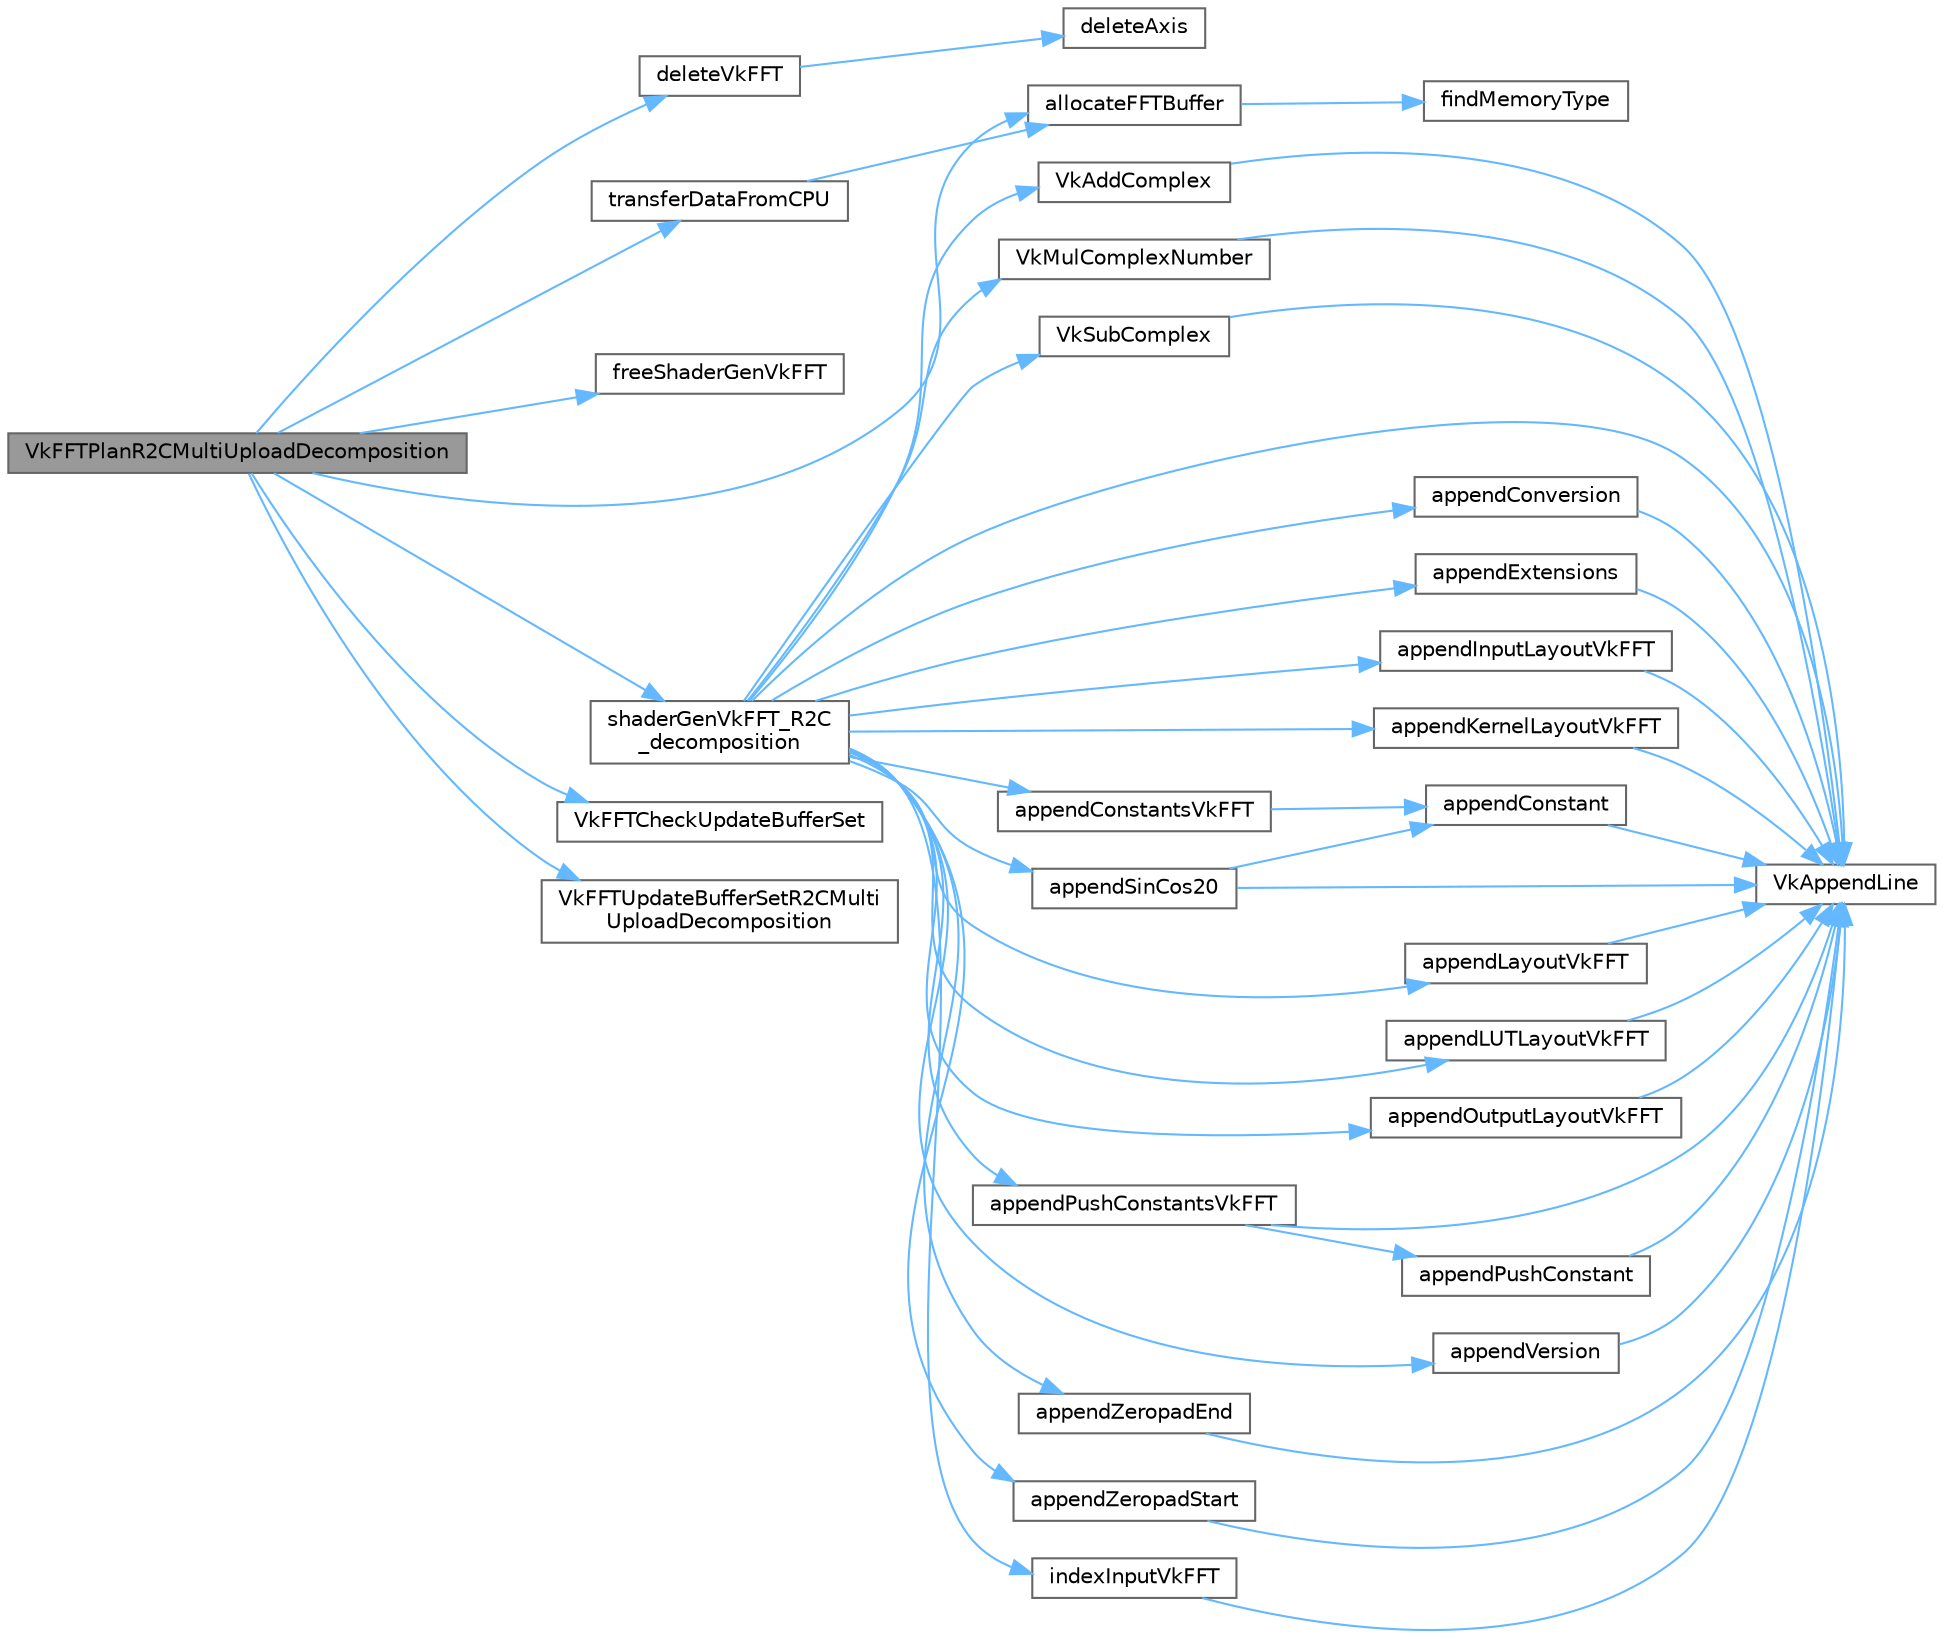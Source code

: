 digraph "VkFFTPlanR2CMultiUploadDecomposition"
{
 // LATEX_PDF_SIZE
  bgcolor="transparent";
  edge [fontname=Helvetica,fontsize=10,labelfontname=Helvetica,labelfontsize=10];
  node [fontname=Helvetica,fontsize=10,shape=box,height=0.2,width=0.4];
  rankdir="LR";
  Node1 [id="Node000001",label="VkFFTPlanR2CMultiUploadDecomposition",height=0.2,width=0.4,color="gray40", fillcolor="grey60", style="filled", fontcolor="black",tooltip=" "];
  Node1 -> Node2 [id="edge1_Node000001_Node000002",color="steelblue1",style="solid",tooltip=" "];
  Node2 [id="Node000002",label="allocateFFTBuffer",height=0.2,width=0.4,color="grey40", fillcolor="white", style="filled",URL="$_vk_f_f_t___base_8h.html#adfc2459cfceee93061a14b8b25d2e041",tooltip=" "];
  Node2 -> Node3 [id="edge2_Node000002_Node000003",color="steelblue1",style="solid",tooltip=" "];
  Node3 [id="Node000003",label="findMemoryType",height=0.2,width=0.4,color="grey40", fillcolor="white", style="filled",URL="$_vk_f_f_t___base_8h.html#a7868b0fbea24db69d484c157d2465c7f",tooltip=" "];
  Node1 -> Node4 [id="edge3_Node000001_Node000004",color="steelblue1",style="solid",tooltip=" "];
  Node4 [id="Node000004",label="deleteVkFFT",height=0.2,width=0.4,color="grey40", fillcolor="white", style="filled",URL="$_vk_f_f_t___base_8h.html#aa0259d94579ca01934193ce95df91e87",tooltip=" "];
  Node4 -> Node5 [id="edge4_Node000004_Node000005",color="steelblue1",style="solid",tooltip=" "];
  Node5 [id="Node000005",label="deleteAxis",height=0.2,width=0.4,color="grey40", fillcolor="white", style="filled",URL="$_vk_f_f_t___base_8h.html#a63b3dd51d0839bdc81b75c695c5d76d1",tooltip=" "];
  Node1 -> Node6 [id="edge5_Node000001_Node000006",color="steelblue1",style="solid",tooltip=" "];
  Node6 [id="Node000006",label="freeShaderGenVkFFT",height=0.2,width=0.4,color="grey40", fillcolor="white", style="filled",URL="$_vk_f_f_t___base_8h.html#a4daedcac3516d4a4717750bec0f2e961",tooltip=" "];
  Node1 -> Node7 [id="edge6_Node000001_Node000007",color="steelblue1",style="solid",tooltip=" "];
  Node7 [id="Node000007",label="shaderGenVkFFT_R2C\l_decomposition",height=0.2,width=0.4,color="grey40", fillcolor="white", style="filled",URL="$_vk_f_f_t___base_8h.html#a0b0857d7f897ade850af54c74ef73318",tooltip=" "];
  Node7 -> Node8 [id="edge7_Node000007_Node000008",color="steelblue1",style="solid",tooltip=" "];
  Node8 [id="Node000008",label="appendConstantsVkFFT",height=0.2,width=0.4,color="grey40", fillcolor="white", style="filled",URL="$_vk_f_f_t___base_8h.html#a50b19c2b7c3bf77584781a1245a5ccc7",tooltip=" "];
  Node8 -> Node9 [id="edge8_Node000008_Node000009",color="steelblue1",style="solid",tooltip=" "];
  Node9 [id="Node000009",label="appendConstant",height=0.2,width=0.4,color="grey40", fillcolor="white", style="filled",URL="$_vk_f_f_t___base_8h.html#addcbfc82c5dc68be3a4f5860f7d8b4c4",tooltip=" "];
  Node9 -> Node10 [id="edge9_Node000009_Node000010",color="steelblue1",style="solid",tooltip=" "];
  Node10 [id="Node000010",label="VkAppendLine",height=0.2,width=0.4,color="grey40", fillcolor="white", style="filled",URL="$_vk_f_f_t___base_8h.html#aee7cde1a228f1c1d7206e063b323f312",tooltip=" "];
  Node7 -> Node11 [id="edge10_Node000007_Node000011",color="steelblue1",style="solid",tooltip=" "];
  Node11 [id="Node000011",label="appendConversion",height=0.2,width=0.4,color="grey40", fillcolor="white", style="filled",URL="$_vk_f_f_t___base_8h.html#ab989a024c45e1742fc0798b1f3521bfa",tooltip=" "];
  Node11 -> Node10 [id="edge11_Node000011_Node000010",color="steelblue1",style="solid",tooltip=" "];
  Node7 -> Node12 [id="edge12_Node000007_Node000012",color="steelblue1",style="solid",tooltip=" "];
  Node12 [id="Node000012",label="appendExtensions",height=0.2,width=0.4,color="grey40", fillcolor="white", style="filled",URL="$_vk_f_f_t___base_8h.html#a36ad538897346457955640e3b686acf1",tooltip=" "];
  Node12 -> Node10 [id="edge13_Node000012_Node000010",color="steelblue1",style="solid",tooltip=" "];
  Node7 -> Node13 [id="edge14_Node000007_Node000013",color="steelblue1",style="solid",tooltip=" "];
  Node13 [id="Node000013",label="appendInputLayoutVkFFT",height=0.2,width=0.4,color="grey40", fillcolor="white", style="filled",URL="$_vk_f_f_t___base_8h.html#ab073f998d422fb0c093627f543c7ef7c",tooltip=" "];
  Node13 -> Node10 [id="edge15_Node000013_Node000010",color="steelblue1",style="solid",tooltip=" "];
  Node7 -> Node14 [id="edge16_Node000007_Node000014",color="steelblue1",style="solid",tooltip=" "];
  Node14 [id="Node000014",label="appendKernelLayoutVkFFT",height=0.2,width=0.4,color="grey40", fillcolor="white", style="filled",URL="$_vk_f_f_t___base_8h.html#a2103635f6679f289f0952aebf694a626",tooltip=" "];
  Node14 -> Node10 [id="edge17_Node000014_Node000010",color="steelblue1",style="solid",tooltip=" "];
  Node7 -> Node15 [id="edge18_Node000007_Node000015",color="steelblue1",style="solid",tooltip=" "];
  Node15 [id="Node000015",label="appendLayoutVkFFT",height=0.2,width=0.4,color="grey40", fillcolor="white", style="filled",URL="$_vk_f_f_t___base_8h.html#a194be9f03f332f68641204fd59193ae9",tooltip=" "];
  Node15 -> Node10 [id="edge19_Node000015_Node000010",color="steelblue1",style="solid",tooltip=" "];
  Node7 -> Node16 [id="edge20_Node000007_Node000016",color="steelblue1",style="solid",tooltip=" "];
  Node16 [id="Node000016",label="appendLUTLayoutVkFFT",height=0.2,width=0.4,color="grey40", fillcolor="white", style="filled",URL="$_vk_f_f_t___base_8h.html#a93e374a0404e84ee0ff60c57904a20b3",tooltip=" "];
  Node16 -> Node10 [id="edge21_Node000016_Node000010",color="steelblue1",style="solid",tooltip=" "];
  Node7 -> Node17 [id="edge22_Node000007_Node000017",color="steelblue1",style="solid",tooltip=" "];
  Node17 [id="Node000017",label="appendOutputLayoutVkFFT",height=0.2,width=0.4,color="grey40", fillcolor="white", style="filled",URL="$_vk_f_f_t___base_8h.html#a6f3fa667f99b4e4a00cd1c6226c3c0bb",tooltip=" "];
  Node17 -> Node10 [id="edge23_Node000017_Node000010",color="steelblue1",style="solid",tooltip=" "];
  Node7 -> Node18 [id="edge24_Node000007_Node000018",color="steelblue1",style="solid",tooltip=" "];
  Node18 [id="Node000018",label="appendPushConstantsVkFFT",height=0.2,width=0.4,color="grey40", fillcolor="white", style="filled",URL="$_vk_f_f_t___base_8h.html#a51f503061035217f7d457e4378a1f90e",tooltip=" "];
  Node18 -> Node19 [id="edge25_Node000018_Node000019",color="steelblue1",style="solid",tooltip=" "];
  Node19 [id="Node000019",label="appendPushConstant",height=0.2,width=0.4,color="grey40", fillcolor="white", style="filled",URL="$_vk_f_f_t___base_8h.html#aaf6d3a7cf9b9907abb2f356bcef10779",tooltip=" "];
  Node19 -> Node10 [id="edge26_Node000019_Node000010",color="steelblue1",style="solid",tooltip=" "];
  Node18 -> Node10 [id="edge27_Node000018_Node000010",color="steelblue1",style="solid",tooltip=" "];
  Node7 -> Node20 [id="edge28_Node000007_Node000020",color="steelblue1",style="solid",tooltip=" "];
  Node20 [id="Node000020",label="appendSinCos20",height=0.2,width=0.4,color="grey40", fillcolor="white", style="filled",URL="$_vk_f_f_t___base_8h.html#a627eae39296e3bd80b17edde33ad2f21",tooltip=" "];
  Node20 -> Node9 [id="edge29_Node000020_Node000009",color="steelblue1",style="solid",tooltip=" "];
  Node20 -> Node10 [id="edge30_Node000020_Node000010",color="steelblue1",style="solid",tooltip=" "];
  Node7 -> Node21 [id="edge31_Node000007_Node000021",color="steelblue1",style="solid",tooltip=" "];
  Node21 [id="Node000021",label="appendVersion",height=0.2,width=0.4,color="grey40", fillcolor="white", style="filled",URL="$_vk_f_f_t___base_8h.html#a1c905c57fa01865e3f66191362a12e31",tooltip=" "];
  Node21 -> Node10 [id="edge32_Node000021_Node000010",color="steelblue1",style="solid",tooltip=" "];
  Node7 -> Node22 [id="edge33_Node000007_Node000022",color="steelblue1",style="solid",tooltip=" "];
  Node22 [id="Node000022",label="appendZeropadEnd",height=0.2,width=0.4,color="grey40", fillcolor="white", style="filled",URL="$_vk_f_f_t___base_8h.html#aa51eeaae3a3660e3da0a9085fc6660bd",tooltip=" "];
  Node22 -> Node10 [id="edge34_Node000022_Node000010",color="steelblue1",style="solid",tooltip=" "];
  Node7 -> Node23 [id="edge35_Node000007_Node000023",color="steelblue1",style="solid",tooltip=" "];
  Node23 [id="Node000023",label="appendZeropadStart",height=0.2,width=0.4,color="grey40", fillcolor="white", style="filled",URL="$_vk_f_f_t___base_8h.html#addeae114a0a137eaa3743559f0460948",tooltip=" "];
  Node23 -> Node10 [id="edge36_Node000023_Node000010",color="steelblue1",style="solid",tooltip=" "];
  Node7 -> Node24 [id="edge37_Node000007_Node000024",color="steelblue1",style="solid",tooltip=" "];
  Node24 [id="Node000024",label="indexInputVkFFT",height=0.2,width=0.4,color="grey40", fillcolor="white", style="filled",URL="$_vk_f_f_t___base_8h.html#adf0ea517ffaeb812064694d8151d1830",tooltip=" "];
  Node24 -> Node10 [id="edge38_Node000024_Node000010",color="steelblue1",style="solid",tooltip=" "];
  Node7 -> Node25 [id="edge39_Node000007_Node000025",color="steelblue1",style="solid",tooltip=" "];
  Node25 [id="Node000025",label="VkAddComplex",height=0.2,width=0.4,color="grey40", fillcolor="white", style="filled",URL="$_vk_f_f_t___base_8h.html#ae78d433a76446beb856d9e2780e85830",tooltip=" "];
  Node25 -> Node10 [id="edge40_Node000025_Node000010",color="steelblue1",style="solid",tooltip=" "];
  Node7 -> Node10 [id="edge41_Node000007_Node000010",color="steelblue1",style="solid",tooltip=" "];
  Node7 -> Node26 [id="edge42_Node000007_Node000026",color="steelblue1",style="solid",tooltip=" "];
  Node26 [id="Node000026",label="VkMulComplexNumber",height=0.2,width=0.4,color="grey40", fillcolor="white", style="filled",URL="$_vk_f_f_t___base_8h.html#a07b61e12ca60871317fc23e92a16fe04",tooltip=" "];
  Node26 -> Node10 [id="edge43_Node000026_Node000010",color="steelblue1",style="solid",tooltip=" "];
  Node7 -> Node27 [id="edge44_Node000007_Node000027",color="steelblue1",style="solid",tooltip=" "];
  Node27 [id="Node000027",label="VkSubComplex",height=0.2,width=0.4,color="grey40", fillcolor="white", style="filled",URL="$_vk_f_f_t___base_8h.html#a54d62523878807f0986b657d5a28063c",tooltip=" "];
  Node27 -> Node10 [id="edge45_Node000027_Node000010",color="steelblue1",style="solid",tooltip=" "];
  Node1 -> Node28 [id="edge46_Node000001_Node000028",color="steelblue1",style="solid",tooltip=" "];
  Node28 [id="Node000028",label="transferDataFromCPU",height=0.2,width=0.4,color="grey40", fillcolor="white", style="filled",URL="$_vk_f_f_t___base_8h.html#a0c6be35d6f6663f363ccedb76d786491",tooltip=" "];
  Node28 -> Node2 [id="edge47_Node000028_Node000002",color="steelblue1",style="solid",tooltip=" "];
  Node1 -> Node29 [id="edge48_Node000001_Node000029",color="steelblue1",style="solid",tooltip=" "];
  Node29 [id="Node000029",label="VkFFTCheckUpdateBufferSet",height=0.2,width=0.4,color="grey40", fillcolor="white", style="filled",URL="$_vk_f_f_t___base_8h.html#aedb32fb3a263ab6ef85562d497adbb09",tooltip=" "];
  Node1 -> Node30 [id="edge49_Node000001_Node000030",color="steelblue1",style="solid",tooltip=" "];
  Node30 [id="Node000030",label="VkFFTUpdateBufferSetR2CMulti\lUploadDecomposition",height=0.2,width=0.4,color="grey40", fillcolor="white", style="filled",URL="$_vk_f_f_t___base_8h.html#a2ecc1272cc8d6ca1589c23b088fc3518",tooltip=" "];
}

